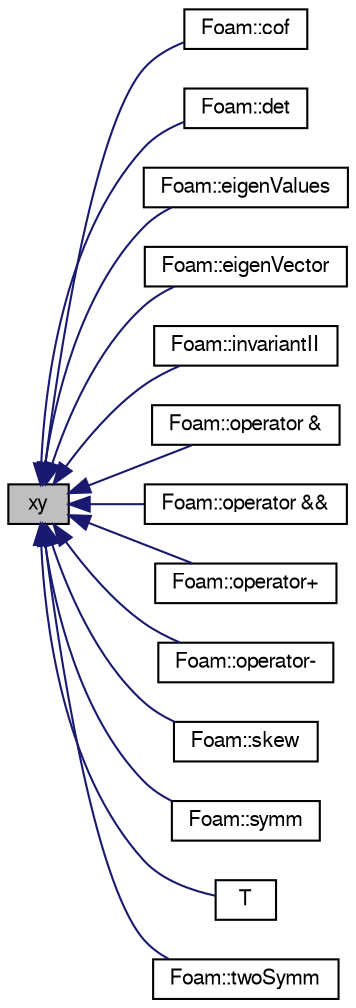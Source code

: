 digraph "xy"
{
  bgcolor="transparent";
  edge [fontname="FreeSans",fontsize="10",labelfontname="FreeSans",labelfontsize="10"];
  node [fontname="FreeSans",fontsize="10",shape=record];
  rankdir="LR";
  Node39 [label="xy",height=0.2,width=0.4,color="black", fillcolor="grey75", style="filled", fontcolor="black"];
  Node39 -> Node40 [dir="back",color="midnightblue",fontsize="10",style="solid",fontname="FreeSans"];
  Node40 [label="Foam::cof",height=0.2,width=0.4,color="black",URL="$a21124.html#aa7e59d18bd5fd20a5b77e7cd6b071f4e",tooltip="Return the cofactor tensor of a tensor. "];
  Node39 -> Node41 [dir="back",color="midnightblue",fontsize="10",style="solid",fontname="FreeSans"];
  Node41 [label="Foam::det",height=0.2,width=0.4,color="black",URL="$a21124.html#ab0c3ce50691859633a66ba182575ce47",tooltip="Return the determinant of a tensor. "];
  Node39 -> Node42 [dir="back",color="midnightblue",fontsize="10",style="solid",fontname="FreeSans"];
  Node42 [label="Foam::eigenValues",height=0.2,width=0.4,color="black",URL="$a21124.html#aac6d1f9aba52c2abcb02c6902d3fc7b8"];
  Node39 -> Node43 [dir="back",color="midnightblue",fontsize="10",style="solid",fontname="FreeSans"];
  Node43 [label="Foam::eigenVector",height=0.2,width=0.4,color="black",URL="$a21124.html#a89261dd15b36b102373321fd8cc97ea4"];
  Node39 -> Node44 [dir="back",color="midnightblue",fontsize="10",style="solid",fontname="FreeSans"];
  Node44 [label="Foam::invariantII",height=0.2,width=0.4,color="black",URL="$a21124.html#a12278b90ee630ffcc2afeea2720df369",tooltip="Return the 2nd invariant of a tensor. "];
  Node39 -> Node45 [dir="back",color="midnightblue",fontsize="10",style="solid",fontname="FreeSans"];
  Node45 [label="Foam::operator &",height=0.2,width=0.4,color="black",URL="$a21124.html#acdae70ac74aa55b021e8244dc28e1753",tooltip="Inner-product between two tensors. "];
  Node39 -> Node46 [dir="back",color="midnightblue",fontsize="10",style="solid",fontname="FreeSans"];
  Node46 [label="Foam::operator &&",height=0.2,width=0.4,color="black",URL="$a21124.html#abbfbf1fb36e551b050673ff63458dae8",tooltip="Double-dot-product between a spherical tensor and a tensor. "];
  Node39 -> Node47 [dir="back",color="midnightblue",fontsize="10",style="solid",fontname="FreeSans"];
  Node47 [label="Foam::operator+",height=0.2,width=0.4,color="black",URL="$a21124.html#a0dd9b970ddc9d0c8c07ef3f4c4acacdb"];
  Node39 -> Node48 [dir="back",color="midnightblue",fontsize="10",style="solid",fontname="FreeSans"];
  Node48 [label="Foam::operator-",height=0.2,width=0.4,color="black",URL="$a21124.html#a6c5451ca4a2306538a113ccc1fb09a86"];
  Node39 -> Node49 [dir="back",color="midnightblue",fontsize="10",style="solid",fontname="FreeSans"];
  Node49 [label="Foam::skew",height=0.2,width=0.4,color="black",URL="$a21124.html#a08daef9e55e645dfe861e05e7f224f79",tooltip="Return the skew-symmetric part of a tensor. "];
  Node39 -> Node50 [dir="back",color="midnightblue",fontsize="10",style="solid",fontname="FreeSans"];
  Node50 [label="Foam::symm",height=0.2,width=0.4,color="black",URL="$a21124.html#a53c4767e50ef234110633f7477d983ab",tooltip="Return the symmetric part of a tensor. "];
  Node39 -> Node51 [dir="back",color="midnightblue",fontsize="10",style="solid",fontname="FreeSans"];
  Node51 [label="T",height=0.2,width=0.4,color="black",URL="$a28390.html#a08b52569ddb237e134d1975bb035ab87",tooltip="Transpose. "];
  Node39 -> Node52 [dir="back",color="midnightblue",fontsize="10",style="solid",fontname="FreeSans"];
  Node52 [label="Foam::twoSymm",height=0.2,width=0.4,color="black",URL="$a21124.html#a11dc4841fbe5bb4e854b1be655d21919",tooltip="Return the twice the symmetric part of a tensor. "];
}
